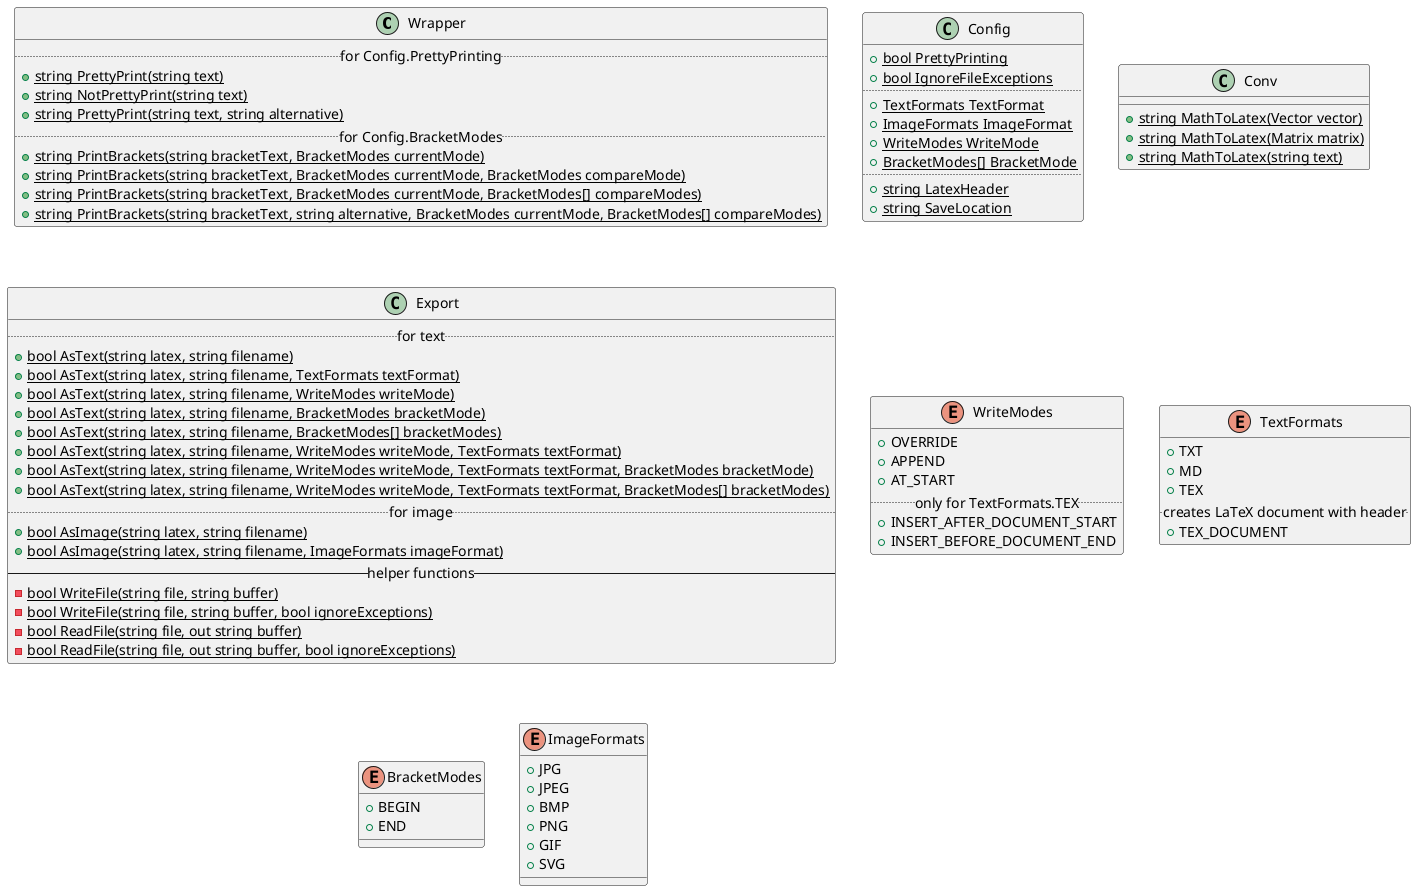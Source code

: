 @startuml

class Wrapper {
    .. for Config.PrettyPrinting ..
    {static} + string PrettyPrint(string text)
    {static} + string NotPrettyPrint(string text)
    {static} + string PrettyPrint(string text, string alternative)
    .. for Config.BracketModes  ..
    {static} + string PrintBrackets(string bracketText, BracketModes currentMode)
    {static} + string PrintBrackets(string bracketText, BracketModes currentMode, BracketModes compareMode)
    {static} + string PrintBrackets(string bracketText, BracketModes currentMode, BracketModes[] compareModes)
    {static} + string PrintBrackets(string bracketText, string alternative, BracketModes currentMode, BracketModes[] compareModes)
}

class Config {
    {static} + bool PrettyPrinting
    {static} + bool IgnoreFileExceptions
    ..
    {static} + TextFormats TextFormat
    {static} + ImageFormats ImageFormat
    {static} + WriteModes WriteMode
    {static} + BracketModes[] BracketMode
    ..
    {static} + string LatexHeader
    {static} + string SaveLocation
}

class Conv {
    {static} + string MathToLatex(Vector vector)
    {static} + string MathToLatex(Matrix matrix)
    {static} + string MathToLatex(string text)
}


class Export {
    .. for text ..
    {static} + bool AsText(string latex, string filename)
    {static} + bool AsText(string latex, string filename, TextFormats textFormat)
    {static} + bool AsText(string latex, string filename, WriteModes writeMode)
    {static} + bool AsText(string latex, string filename, BracketModes bracketMode)
    {static} + bool AsText(string latex, string filename, BracketModes[] bracketModes)
    {static} + bool AsText(string latex, string filename, WriteModes writeMode, TextFormats textFormat)
    {static} + bool AsText(string latex, string filename, WriteModes writeMode, TextFormats textFormat, BracketModes bracketMode)
    {static} + bool AsText(string latex, string filename, WriteModes writeMode, TextFormats textFormat, BracketModes[] bracketModes)
    .. for image ..
    {static} + bool AsImage(string latex, string filename)
    {static} + bool AsImage(string latex, string filename, ImageFormats imageFormat)
    -- helper functions --
    {static} - bool WriteFile(string file, string buffer)
    {static} - bool WriteFile(string file, string buffer, bool ignoreExceptions)
    {static} - bool ReadFile(string file, out string buffer)
    {static} - bool ReadFile(string file, out string buffer, bool ignoreExceptions)
}

enum WriteModes {
    + OVERRIDE
    + APPEND
    + AT_START
    .. only for TextFormats.TEX ..
    + INSERT_AFTER_DOCUMENT_START
    + INSERT_BEFORE_DOCUMENT_END
}

enum TextFormats {
    + TXT
    + MD
    + TEX
    .. creates LaTeX document with header ..
    + TEX_DOCUMENT
}


enum BracketModes {
    + BEGIN
    + END
}

enum ImageFormats {
    + JPG
    + JPEG
    + BMP
    + PNG
    + GIF
    + SVG
}

@enduml